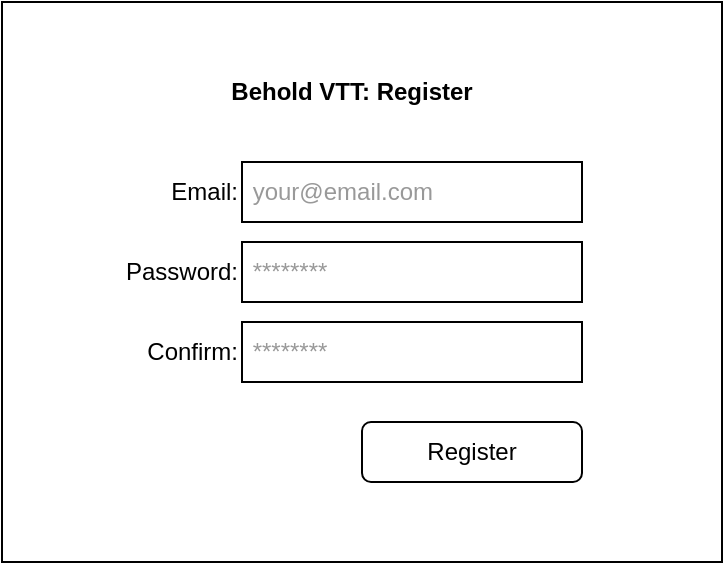 <mxfile version="24.7.17">
  <diagram name="Page-1" id="03018318-947c-dd8e-b7a3-06fadd420f32">
    <mxGraphModel dx="2128" dy="998" grid="1" gridSize="10" guides="1" tooltips="1" connect="1" arrows="1" fold="1" page="0" pageScale="1" pageWidth="1100" pageHeight="850" background="none" math="0" shadow="0">
      <root>
        <mxCell id="0" />
        <mxCell id="1" parent="0" />
        <mxCell id="CsRt9Y-S0o4n-CeYNOZ7-16" value="" style="rounded=0;whiteSpace=wrap;html=1;" vertex="1" parent="1">
          <mxGeometry x="-120" y="200" width="360" height="280" as="geometry" />
        </mxCell>
        <mxCell id="CsRt9Y-S0o4n-CeYNOZ7-17" value="Behold VTT: Register" style="text;html=1;align=center;verticalAlign=middle;whiteSpace=wrap;rounded=0;fontStyle=1" vertex="1" parent="1">
          <mxGeometry x="-70" y="230" width="250" height="30" as="geometry" />
        </mxCell>
        <mxCell id="CsRt9Y-S0o4n-CeYNOZ7-19" value="Email:" style="text;html=1;align=right;verticalAlign=middle;whiteSpace=wrap;rounded=0;" vertex="1" parent="1">
          <mxGeometry x="-70" y="280" width="70" height="30" as="geometry" />
        </mxCell>
        <mxCell id="CsRt9Y-S0o4n-CeYNOZ7-18" value="&amp;nbsp;your@email.com" style="rounded=0;whiteSpace=wrap;html=1;fontColor=#999999;align=left;" vertex="1" parent="1">
          <mxGeometry y="280" width="170" height="30" as="geometry" />
        </mxCell>
        <mxCell id="CsRt9Y-S0o4n-CeYNOZ7-20" value="Password:" style="text;html=1;align=right;verticalAlign=middle;whiteSpace=wrap;rounded=0;" vertex="1" parent="1">
          <mxGeometry x="-70" y="320" width="70" height="30" as="geometry" />
        </mxCell>
        <mxCell id="CsRt9Y-S0o4n-CeYNOZ7-21" value="&amp;nbsp;********" style="rounded=0;whiteSpace=wrap;html=1;align=left;fontColor=#999999;" vertex="1" parent="1">
          <mxGeometry y="320" width="170" height="30" as="geometry" />
        </mxCell>
        <mxCell id="CsRt9Y-S0o4n-CeYNOZ7-23" value="Register" style="rounded=1;whiteSpace=wrap;html=1;" vertex="1" parent="1">
          <mxGeometry x="60" y="410" width="110" height="30" as="geometry" />
        </mxCell>
        <mxCell id="CsRt9Y-S0o4n-CeYNOZ7-26" value="Confirm:" style="text;html=1;align=right;verticalAlign=middle;whiteSpace=wrap;rounded=0;" vertex="1" parent="1">
          <mxGeometry x="-70" y="360" width="70" height="30" as="geometry" />
        </mxCell>
        <mxCell id="CsRt9Y-S0o4n-CeYNOZ7-27" value="&amp;nbsp;********" style="rounded=0;whiteSpace=wrap;html=1;align=left;fontColor=#999999;" vertex="1" parent="1">
          <mxGeometry y="360" width="170" height="30" as="geometry" />
        </mxCell>
      </root>
    </mxGraphModel>
  </diagram>
</mxfile>
